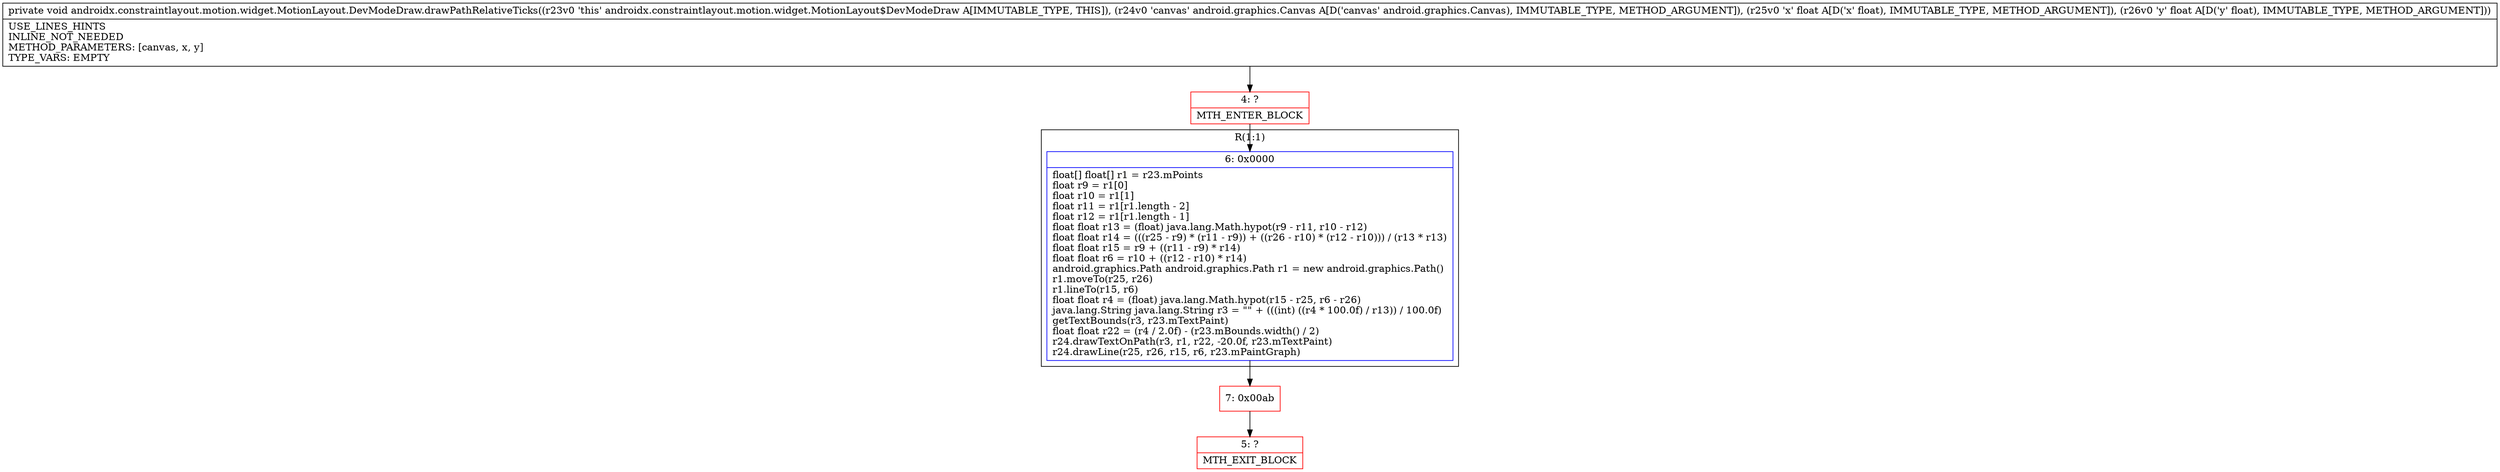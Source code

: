 digraph "CFG forandroidx.constraintlayout.motion.widget.MotionLayout.DevModeDraw.drawPathRelativeTicks(Landroid\/graphics\/Canvas;FF)V" {
subgraph cluster_Region_108294524 {
label = "R(1:1)";
node [shape=record,color=blue];
Node_6 [shape=record,label="{6\:\ 0x0000|float[] float[] r1 = r23.mPoints\lfloat r9 = r1[0]\lfloat r10 = r1[1]\lfloat r11 = r1[r1.length \- 2]\lfloat r12 = r1[r1.length \- 1]\lfloat float r13 = (float) java.lang.Math.hypot(r9 \- r11, r10 \- r12)\lfloat float r14 = (((r25 \- r9) * (r11 \- r9)) + ((r26 \- r10) * (r12 \- r10))) \/ (r13 * r13)\lfloat float r15 = r9 + ((r11 \- r9) * r14)\lfloat float r6 = r10 + ((r12 \- r10) * r14)\landroid.graphics.Path android.graphics.Path r1 = new android.graphics.Path()\lr1.moveTo(r25, r26)\lr1.lineTo(r15, r6)\lfloat float r4 = (float) java.lang.Math.hypot(r15 \- r25, r6 \- r26)\ljava.lang.String java.lang.String r3 = \"\" + (((int) ((r4 * 100.0f) \/ r13)) \/ 100.0f)\lgetTextBounds(r3, r23.mTextPaint)\lfloat float r22 = (r4 \/ 2.0f) \- (r23.mBounds.width() \/ 2)\lr24.drawTextOnPath(r3, r1, r22, \-20.0f, r23.mTextPaint)\lr24.drawLine(r25, r26, r15, r6, r23.mPaintGraph)\l}"];
}
Node_4 [shape=record,color=red,label="{4\:\ ?|MTH_ENTER_BLOCK\l}"];
Node_7 [shape=record,color=red,label="{7\:\ 0x00ab}"];
Node_5 [shape=record,color=red,label="{5\:\ ?|MTH_EXIT_BLOCK\l}"];
MethodNode[shape=record,label="{private void androidx.constraintlayout.motion.widget.MotionLayout.DevModeDraw.drawPathRelativeTicks((r23v0 'this' androidx.constraintlayout.motion.widget.MotionLayout$DevModeDraw A[IMMUTABLE_TYPE, THIS]), (r24v0 'canvas' android.graphics.Canvas A[D('canvas' android.graphics.Canvas), IMMUTABLE_TYPE, METHOD_ARGUMENT]), (r25v0 'x' float A[D('x' float), IMMUTABLE_TYPE, METHOD_ARGUMENT]), (r26v0 'y' float A[D('y' float), IMMUTABLE_TYPE, METHOD_ARGUMENT]))  | USE_LINES_HINTS\lINLINE_NOT_NEEDED\lMETHOD_PARAMETERS: [canvas, x, y]\lTYPE_VARS: EMPTY\l}"];
MethodNode -> Node_4;Node_6 -> Node_7;
Node_4 -> Node_6;
Node_7 -> Node_5;
}

